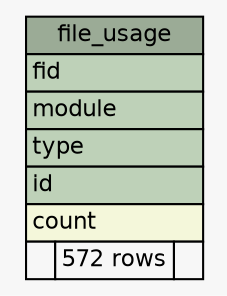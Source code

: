 // dot 2.30.1 on Mac OS X 10.8.3
// SchemaSpy rev 590
digraph "file_usage" {
  graph [
    rankdir="RL"
    bgcolor="#f7f7f7"
    nodesep="0.18"
    ranksep="0.46"
    fontname="Helvetica"
    fontsize="11"
  ];
  node [
    fontname="Helvetica"
    fontsize="11"
    shape="plaintext"
  ];
  edge [
    arrowsize="0.8"
  ];
  "file_usage" [
    label=<
    <TABLE BORDER="0" CELLBORDER="1" CELLSPACING="0" BGCOLOR="#ffffff">
      <TR><TD COLSPAN="3" BGCOLOR="#9bab96" ALIGN="CENTER">file_usage</TD></TR>
      <TR><TD PORT="fid" COLSPAN="3" BGCOLOR="#bed1b8" ALIGN="LEFT">fid</TD></TR>
      <TR><TD PORT="module" COLSPAN="3" BGCOLOR="#bed1b8" ALIGN="LEFT">module</TD></TR>
      <TR><TD PORT="type" COLSPAN="3" BGCOLOR="#bed1b8" ALIGN="LEFT">type</TD></TR>
      <TR><TD PORT="id" COLSPAN="3" BGCOLOR="#bed1b8" ALIGN="LEFT">id</TD></TR>
      <TR><TD PORT="count" COLSPAN="3" BGCOLOR="#f4f7da" ALIGN="LEFT">count</TD></TR>
      <TR><TD ALIGN="LEFT" BGCOLOR="#f7f7f7">  </TD><TD ALIGN="RIGHT" BGCOLOR="#f7f7f7">572 rows</TD><TD ALIGN="RIGHT" BGCOLOR="#f7f7f7">  </TD></TR>
    </TABLE>>
    URL="tables/file_usage.html"
    tooltip="file_usage"
  ];
}
